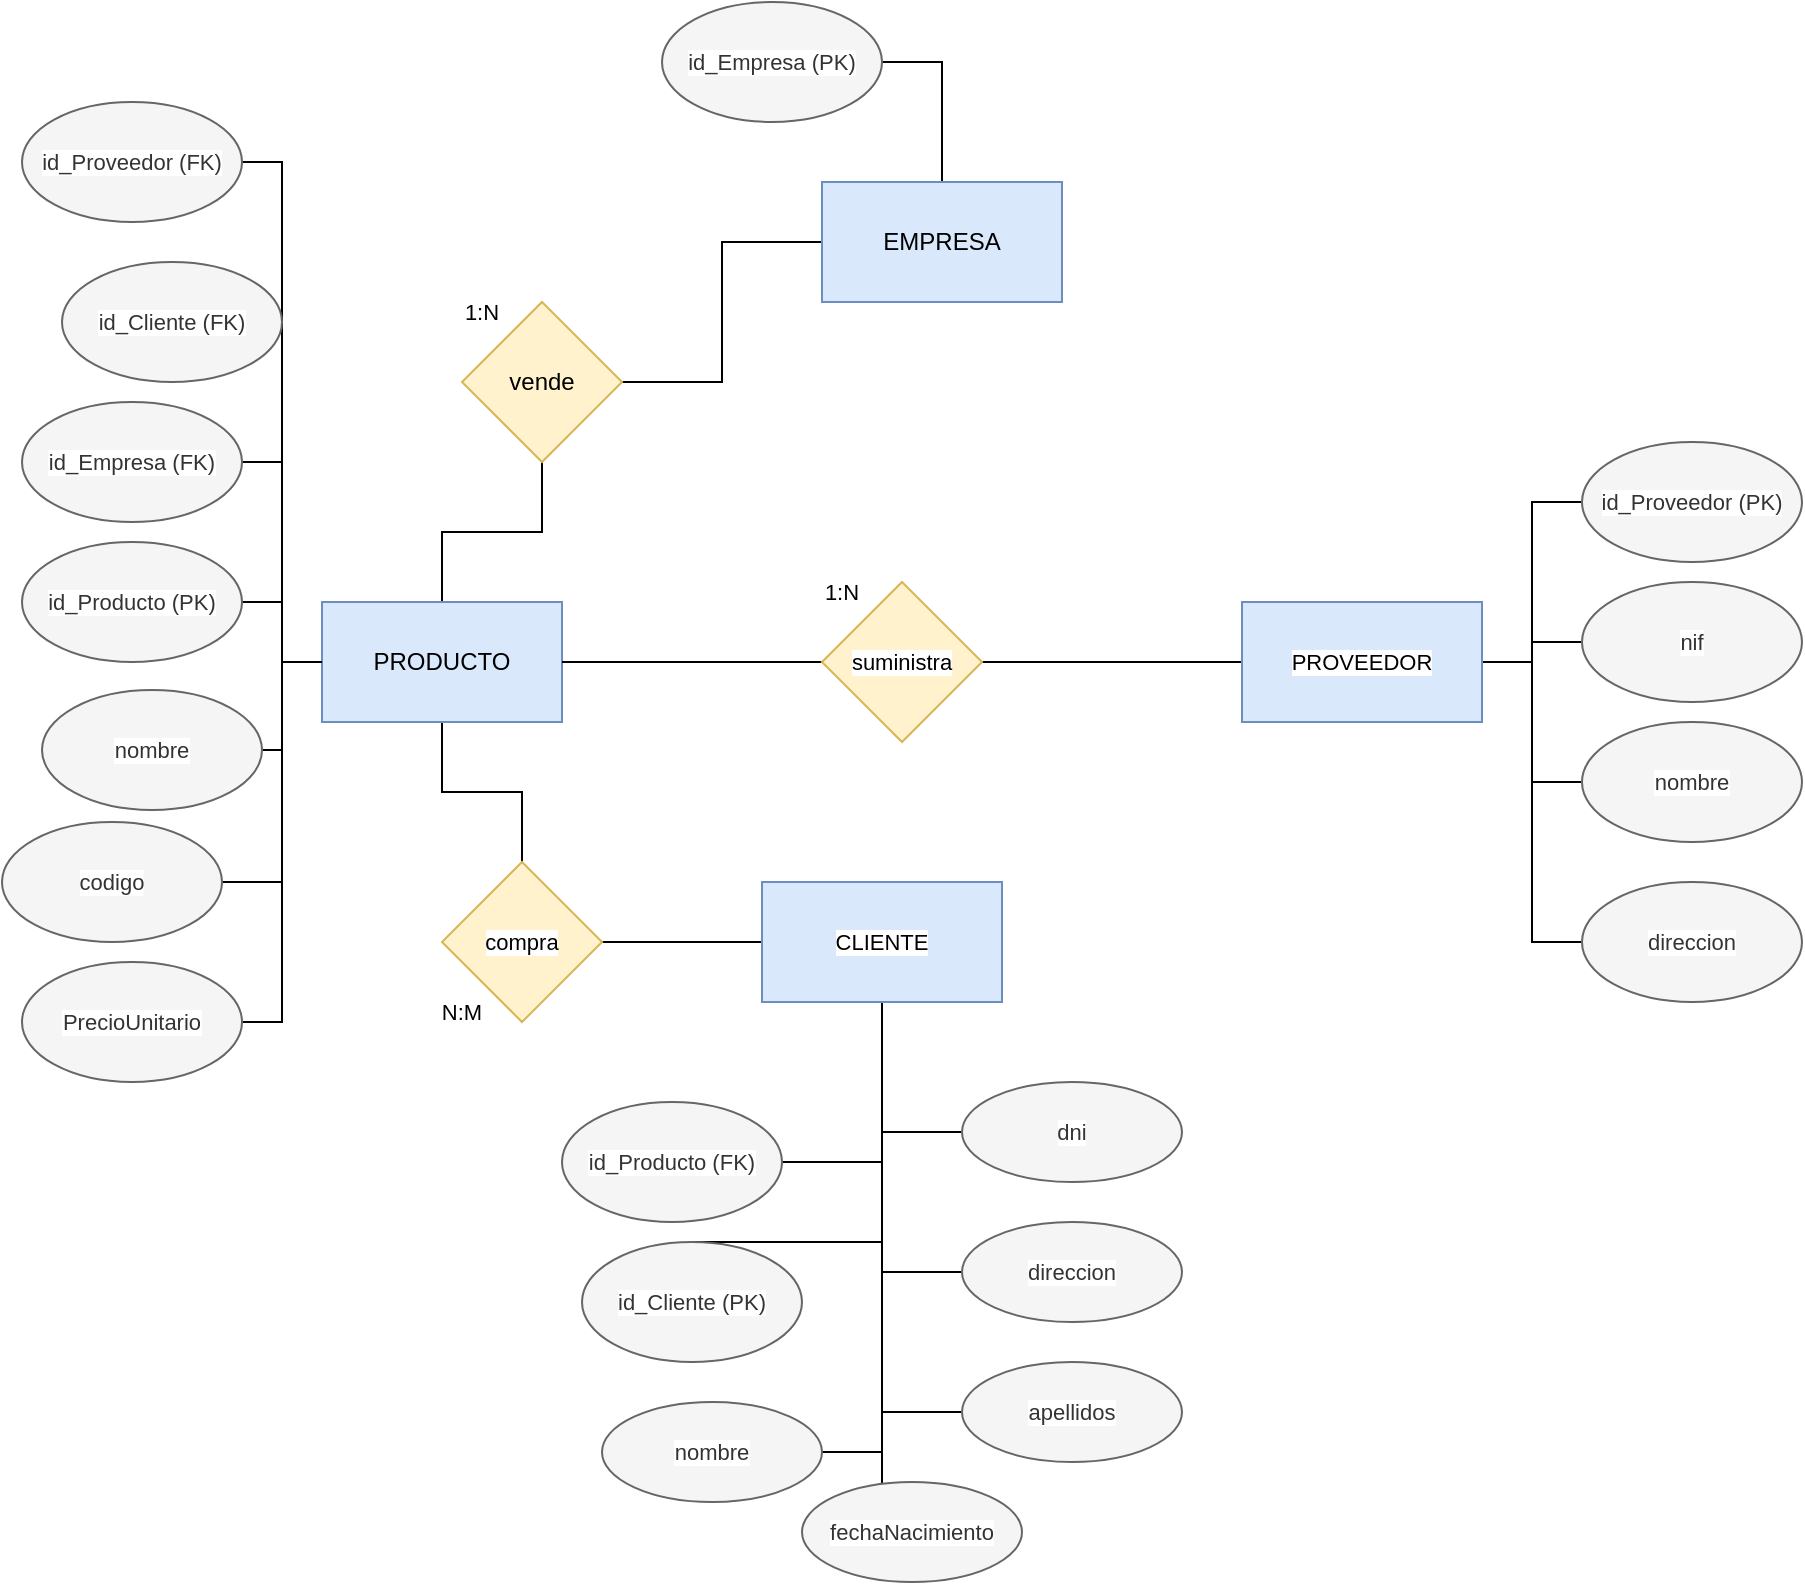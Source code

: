 <mxfile version="28.2.8">
  <diagram name="Página-1" id="TjP6vplcwAEHQ51DDp0f">
    <mxGraphModel dx="1215" dy="793" grid="1" gridSize="10" guides="1" tooltips="1" connect="1" arrows="1" fold="1" page="1" pageScale="1" pageWidth="1169" pageHeight="827" math="0" shadow="0">
      <root>
        <mxCell id="0" />
        <mxCell id="1" parent="0" />
        <mxCell id="3ZrGPwInMNfnP164Hz7_-4" style="edgeStyle=orthogonalEdgeStyle;rounded=0;orthogonalLoop=1;jettySize=auto;html=1;entryX=1;entryY=0.5;entryDx=0;entryDy=0;endArrow=none;endFill=0;" parent="1" source="3ZrGPwInMNfnP164Hz7_-1" target="3ZrGPwInMNfnP164Hz7_-2" edge="1">
          <mxGeometry relative="1" as="geometry" />
        </mxCell>
        <mxCell id="3ZrGPwInMNfnP164Hz7_-9" style="edgeStyle=orthogonalEdgeStyle;shape=connector;rounded=0;orthogonalLoop=1;jettySize=auto;html=1;entryX=1;entryY=0.5;entryDx=0;entryDy=0;strokeColor=default;align=center;verticalAlign=middle;fontFamily=Helvetica;fontSize=11;fontColor=default;labelBackgroundColor=default;endArrow=none;endFill=0;" parent="1" source="3ZrGPwInMNfnP164Hz7_-1" target="3ZrGPwInMNfnP164Hz7_-8" edge="1">
          <mxGeometry relative="1" as="geometry">
            <Array as="points">
              <mxPoint x="640" y="48" />
            </Array>
          </mxGeometry>
        </mxCell>
        <mxCell id="3ZrGPwInMNfnP164Hz7_-1" value="EMPRESA" style="whiteSpace=wrap;html=1;fillColor=#dae8fc;strokeColor=#6c8ebf;" parent="1" vertex="1">
          <mxGeometry x="580" y="108" width="120" height="60" as="geometry" />
        </mxCell>
        <mxCell id="3ZrGPwInMNfnP164Hz7_-5" style="edgeStyle=orthogonalEdgeStyle;shape=connector;rounded=0;orthogonalLoop=1;jettySize=auto;html=1;entryX=0.5;entryY=0;entryDx=0;entryDy=0;strokeColor=default;align=center;verticalAlign=middle;fontFamily=Helvetica;fontSize=11;fontColor=default;labelBackgroundColor=default;endArrow=none;endFill=0;" parent="1" source="3ZrGPwInMNfnP164Hz7_-2" target="3ZrGPwInMNfnP164Hz7_-3" edge="1">
          <mxGeometry relative="1" as="geometry" />
        </mxCell>
        <mxCell id="3ZrGPwInMNfnP164Hz7_-2" value="vende" style="rhombus;whiteSpace=wrap;html=1;fillColor=#fff2cc;strokeColor=#d6b656;" parent="1" vertex="1">
          <mxGeometry x="400" y="168" width="80" height="80" as="geometry" />
        </mxCell>
        <mxCell id="3ZrGPwInMNfnP164Hz7_-10" style="edgeStyle=orthogonalEdgeStyle;shape=connector;rounded=0;orthogonalLoop=1;jettySize=auto;html=1;entryX=1;entryY=0.5;entryDx=0;entryDy=0;strokeColor=default;align=center;verticalAlign=middle;fontFamily=Helvetica;fontSize=11;fontColor=default;labelBackgroundColor=default;endArrow=none;endFill=0;" parent="1" source="3ZrGPwInMNfnP164Hz7_-3" target="3ZrGPwInMNfnP164Hz7_-7" edge="1">
          <mxGeometry relative="1" as="geometry">
            <Array as="points">
              <mxPoint x="310" y="348" />
              <mxPoint x="310" y="248" />
            </Array>
          </mxGeometry>
        </mxCell>
        <mxCell id="3ZrGPwInMNfnP164Hz7_-12" style="edgeStyle=orthogonalEdgeStyle;shape=connector;rounded=0;orthogonalLoop=1;jettySize=auto;html=1;strokeColor=default;align=center;verticalAlign=middle;fontFamily=Helvetica;fontSize=11;fontColor=default;labelBackgroundColor=default;endArrow=none;endFill=0;" parent="1" source="3ZrGPwInMNfnP164Hz7_-3" target="3ZrGPwInMNfnP164Hz7_-11" edge="1">
          <mxGeometry relative="1" as="geometry" />
        </mxCell>
        <mxCell id="3ZrGPwInMNfnP164Hz7_-14" style="edgeStyle=orthogonalEdgeStyle;shape=connector;rounded=0;orthogonalLoop=1;jettySize=auto;html=1;strokeColor=default;align=center;verticalAlign=middle;fontFamily=Helvetica;fontSize=11;fontColor=default;labelBackgroundColor=default;endArrow=none;endFill=0;" parent="1" source="3ZrGPwInMNfnP164Hz7_-3" target="3ZrGPwInMNfnP164Hz7_-13" edge="1">
          <mxGeometry relative="1" as="geometry" />
        </mxCell>
        <mxCell id="3ZrGPwInMNfnP164Hz7_-17" style="edgeStyle=orthogonalEdgeStyle;shape=connector;rounded=0;orthogonalLoop=1;jettySize=auto;html=1;entryX=1;entryY=0.5;entryDx=0;entryDy=0;strokeColor=default;align=center;verticalAlign=middle;fontFamily=Helvetica;fontSize=11;fontColor=default;labelBackgroundColor=default;endArrow=none;endFill=0;" parent="1" source="3ZrGPwInMNfnP164Hz7_-3" target="3ZrGPwInMNfnP164Hz7_-15" edge="1">
          <mxGeometry relative="1" as="geometry">
            <Array as="points">
              <mxPoint x="310" y="348" />
              <mxPoint x="310" y="458" />
            </Array>
          </mxGeometry>
        </mxCell>
        <mxCell id="3ZrGPwInMNfnP164Hz7_-18" style="edgeStyle=orthogonalEdgeStyle;shape=connector;rounded=0;orthogonalLoop=1;jettySize=auto;html=1;entryX=1;entryY=0.5;entryDx=0;entryDy=0;strokeColor=default;align=center;verticalAlign=middle;fontFamily=Helvetica;fontSize=11;fontColor=default;labelBackgroundColor=default;endArrow=none;endFill=0;" parent="1" source="3ZrGPwInMNfnP164Hz7_-3" target="3ZrGPwInMNfnP164Hz7_-16" edge="1">
          <mxGeometry relative="1" as="geometry" />
        </mxCell>
        <mxCell id="3ZrGPwInMNfnP164Hz7_-22" style="edgeStyle=orthogonalEdgeStyle;shape=connector;rounded=0;orthogonalLoop=1;jettySize=auto;html=1;strokeColor=default;align=center;verticalAlign=middle;fontFamily=Helvetica;fontSize=11;fontColor=default;labelBackgroundColor=default;endArrow=none;endFill=0;" parent="1" source="3ZrGPwInMNfnP164Hz7_-3" target="3ZrGPwInMNfnP164Hz7_-20" edge="1">
          <mxGeometry relative="1" as="geometry" />
        </mxCell>
        <mxCell id="3ZrGPwInMNfnP164Hz7_-46" style="edgeStyle=orthogonalEdgeStyle;shape=connector;rounded=0;orthogonalLoop=1;jettySize=auto;html=1;entryX=1;entryY=0.5;entryDx=0;entryDy=0;strokeColor=default;align=center;verticalAlign=middle;fontFamily=Helvetica;fontSize=11;fontColor=default;labelBackgroundColor=default;endArrow=none;endFill=0;" parent="1" source="3ZrGPwInMNfnP164Hz7_-3" target="3ZrGPwInMNfnP164Hz7_-45" edge="1">
          <mxGeometry relative="1" as="geometry" />
        </mxCell>
        <mxCell id="3ZrGPwInMNfnP164Hz7_-3" value="PRODUCTO" style="whiteSpace=wrap;html=1;fillColor=#dae8fc;strokeColor=#6c8ebf;" parent="1" vertex="1">
          <mxGeometry x="330" y="318" width="120" height="60" as="geometry" />
        </mxCell>
        <mxCell id="3ZrGPwInMNfnP164Hz7_-6" value="1:N" style="text;html=1;whiteSpace=wrap;strokeColor=none;fillColor=none;align=center;verticalAlign=middle;rounded=0;fontFamily=Helvetica;fontSize=11;fontColor=default;labelBackgroundColor=default;" parent="1" vertex="1">
          <mxGeometry x="380" y="158" width="60" height="30" as="geometry" />
        </mxCell>
        <mxCell id="3ZrGPwInMNfnP164Hz7_-7" value="id_Empresa&amp;nbsp;(FK)" style="ellipse;whiteSpace=wrap;html=1;fontFamily=Helvetica;fontSize=11;fontColor=#333333;labelBackgroundColor=default;fillColor=#f5f5f5;strokeColor=#666666;" parent="1" vertex="1">
          <mxGeometry x="180" y="218" width="110" height="60" as="geometry" />
        </mxCell>
        <mxCell id="3ZrGPwInMNfnP164Hz7_-8" value="id_Empresa (PK)" style="ellipse;whiteSpace=wrap;html=1;fontFamily=Helvetica;fontSize=11;fontColor=#333333;labelBackgroundColor=default;fillColor=#f5f5f5;strokeColor=#666666;" parent="1" vertex="1">
          <mxGeometry x="500" y="18" width="110" height="60" as="geometry" />
        </mxCell>
        <mxCell id="3ZrGPwInMNfnP164Hz7_-11" value="nombre" style="ellipse;whiteSpace=wrap;html=1;fontFamily=Helvetica;fontSize=11;fontColor=#333333;labelBackgroundColor=default;fillColor=#f5f5f5;strokeColor=#666666;" parent="1" vertex="1">
          <mxGeometry x="190" y="362" width="110" height="60" as="geometry" />
        </mxCell>
        <mxCell id="3ZrGPwInMNfnP164Hz7_-13" value="id_Producto&amp;nbsp;(PK)" style="ellipse;whiteSpace=wrap;html=1;fontFamily=Helvetica;fontSize=11;fontColor=#333333;labelBackgroundColor=default;fillColor=#f5f5f5;strokeColor=#666666;" parent="1" vertex="1">
          <mxGeometry x="180" y="288" width="110" height="60" as="geometry" />
        </mxCell>
        <mxCell id="3ZrGPwInMNfnP164Hz7_-15" value="codigo" style="ellipse;whiteSpace=wrap;html=1;fontFamily=Helvetica;fontSize=11;fontColor=#333333;labelBackgroundColor=default;fillColor=#f5f5f5;strokeColor=#666666;" parent="1" vertex="1">
          <mxGeometry x="170" y="428" width="110" height="60" as="geometry" />
        </mxCell>
        <mxCell id="3ZrGPwInMNfnP164Hz7_-16" value="PrecioUnitario" style="ellipse;whiteSpace=wrap;html=1;fontFamily=Helvetica;fontSize=11;fontColor=#333333;labelBackgroundColor=default;fillColor=#f5f5f5;strokeColor=#666666;" parent="1" vertex="1">
          <mxGeometry x="180" y="498" width="110" height="60" as="geometry" />
        </mxCell>
        <mxCell id="3ZrGPwInMNfnP164Hz7_-21" style="edgeStyle=orthogonalEdgeStyle;shape=connector;rounded=0;orthogonalLoop=1;jettySize=auto;html=1;entryX=1;entryY=0.5;entryDx=0;entryDy=0;strokeColor=default;align=center;verticalAlign=middle;fontFamily=Helvetica;fontSize=11;fontColor=default;labelBackgroundColor=default;endArrow=none;endFill=0;" parent="1" source="3ZrGPwInMNfnP164Hz7_-19" target="3ZrGPwInMNfnP164Hz7_-20" edge="1">
          <mxGeometry relative="1" as="geometry" />
        </mxCell>
        <mxCell id="3ZrGPwInMNfnP164Hz7_-25" style="edgeStyle=orthogonalEdgeStyle;shape=connector;rounded=0;orthogonalLoop=1;jettySize=auto;html=1;entryX=1;entryY=0.5;entryDx=0;entryDy=0;strokeColor=default;align=center;verticalAlign=middle;fontFamily=Helvetica;fontSize=11;fontColor=default;labelBackgroundColor=default;endArrow=none;endFill=0;" parent="1" source="3ZrGPwInMNfnP164Hz7_-19" target="3ZrGPwInMNfnP164Hz7_-24" edge="1">
          <mxGeometry relative="1" as="geometry" />
        </mxCell>
        <mxCell id="3ZrGPwInMNfnP164Hz7_-27" style="edgeStyle=orthogonalEdgeStyle;shape=connector;rounded=0;orthogonalLoop=1;jettySize=auto;html=1;entryX=0.5;entryY=0;entryDx=0;entryDy=0;strokeColor=default;align=center;verticalAlign=middle;fontFamily=Helvetica;fontSize=11;fontColor=default;labelBackgroundColor=default;endArrow=none;endFill=0;" parent="1" source="3ZrGPwInMNfnP164Hz7_-19" target="3ZrGPwInMNfnP164Hz7_-26" edge="1">
          <mxGeometry relative="1" as="geometry">
            <Array as="points">
              <mxPoint x="610" y="638" />
            </Array>
          </mxGeometry>
        </mxCell>
        <mxCell id="3ZrGPwInMNfnP164Hz7_-35" style="edgeStyle=orthogonalEdgeStyle;shape=connector;rounded=0;orthogonalLoop=1;jettySize=auto;html=1;entryX=1;entryY=0.5;entryDx=0;entryDy=0;strokeColor=default;align=center;verticalAlign=middle;fontFamily=Helvetica;fontSize=11;fontColor=default;labelBackgroundColor=default;endArrow=none;endFill=0;" parent="1" source="3ZrGPwInMNfnP164Hz7_-19" target="3ZrGPwInMNfnP164Hz7_-30" edge="1">
          <mxGeometry relative="1" as="geometry" />
        </mxCell>
        <mxCell id="3ZrGPwInMNfnP164Hz7_-36" style="edgeStyle=orthogonalEdgeStyle;shape=connector;rounded=0;orthogonalLoop=1;jettySize=auto;html=1;strokeColor=default;align=center;verticalAlign=middle;fontFamily=Helvetica;fontSize=11;fontColor=default;labelBackgroundColor=default;endArrow=none;endFill=0;" parent="1" source="3ZrGPwInMNfnP164Hz7_-19" target="3ZrGPwInMNfnP164Hz7_-34" edge="1">
          <mxGeometry relative="1" as="geometry">
            <Array as="points">
              <mxPoint x="610" y="698" />
              <mxPoint x="610" y="698" />
            </Array>
          </mxGeometry>
        </mxCell>
        <mxCell id="3ZrGPwInMNfnP164Hz7_-37" style="edgeStyle=orthogonalEdgeStyle;shape=connector;rounded=0;orthogonalLoop=1;jettySize=auto;html=1;entryX=0;entryY=0.5;entryDx=0;entryDy=0;strokeColor=default;align=center;verticalAlign=middle;fontFamily=Helvetica;fontSize=11;fontColor=default;labelBackgroundColor=default;endArrow=none;endFill=0;" parent="1" source="3ZrGPwInMNfnP164Hz7_-19" target="3ZrGPwInMNfnP164Hz7_-31" edge="1">
          <mxGeometry relative="1" as="geometry" />
        </mxCell>
        <mxCell id="3ZrGPwInMNfnP164Hz7_-38" style="edgeStyle=orthogonalEdgeStyle;shape=connector;rounded=0;orthogonalLoop=1;jettySize=auto;html=1;entryX=0;entryY=0.5;entryDx=0;entryDy=0;strokeColor=default;align=center;verticalAlign=middle;fontFamily=Helvetica;fontSize=11;fontColor=default;labelBackgroundColor=default;endArrow=none;endFill=0;" parent="1" source="3ZrGPwInMNfnP164Hz7_-19" target="3ZrGPwInMNfnP164Hz7_-33" edge="1">
          <mxGeometry relative="1" as="geometry" />
        </mxCell>
        <mxCell id="3ZrGPwInMNfnP164Hz7_-39" style="edgeStyle=orthogonalEdgeStyle;shape=connector;rounded=0;orthogonalLoop=1;jettySize=auto;html=1;entryX=0;entryY=0.5;entryDx=0;entryDy=0;strokeColor=default;align=center;verticalAlign=middle;fontFamily=Helvetica;fontSize=11;fontColor=default;labelBackgroundColor=default;endArrow=none;endFill=0;" parent="1" source="3ZrGPwInMNfnP164Hz7_-19" target="3ZrGPwInMNfnP164Hz7_-32" edge="1">
          <mxGeometry relative="1" as="geometry" />
        </mxCell>
        <mxCell id="3ZrGPwInMNfnP164Hz7_-19" value="CLIENTE" style="whiteSpace=wrap;html=1;fontFamily=Helvetica;fontSize=11;labelBackgroundColor=default;fillColor=#dae8fc;strokeColor=#6c8ebf;" parent="1" vertex="1">
          <mxGeometry x="550" y="458" width="120" height="60" as="geometry" />
        </mxCell>
        <mxCell id="3ZrGPwInMNfnP164Hz7_-20" value="compra" style="rhombus;whiteSpace=wrap;html=1;fontFamily=Helvetica;fontSize=11;labelBackgroundColor=default;fillColor=#fff2cc;strokeColor=#d6b656;" parent="1" vertex="1">
          <mxGeometry x="390" y="448" width="80" height="80" as="geometry" />
        </mxCell>
        <mxCell id="3ZrGPwInMNfnP164Hz7_-23" value="N:M" style="text;html=1;whiteSpace=wrap;strokeColor=none;fillColor=none;align=center;verticalAlign=middle;rounded=0;fontFamily=Helvetica;fontSize=11;fontColor=default;labelBackgroundColor=default;" parent="1" vertex="1">
          <mxGeometry x="370" y="508" width="60" height="30" as="geometry" />
        </mxCell>
        <mxCell id="3ZrGPwInMNfnP164Hz7_-24" value="id_Producto&amp;nbsp;(FK)" style="ellipse;whiteSpace=wrap;html=1;fontFamily=Helvetica;fontSize=11;fontColor=#333333;labelBackgroundColor=default;fillColor=#f5f5f5;strokeColor=#666666;" parent="1" vertex="1">
          <mxGeometry x="450" y="568" width="110" height="60" as="geometry" />
        </mxCell>
        <mxCell id="3ZrGPwInMNfnP164Hz7_-26" value="id_Cliente&amp;nbsp;(PK)" style="ellipse;whiteSpace=wrap;html=1;fontFamily=Helvetica;fontSize=11;fontColor=#333333;labelBackgroundColor=default;fillColor=#f5f5f5;strokeColor=#666666;" parent="1" vertex="1">
          <mxGeometry x="460" y="638" width="110" height="60" as="geometry" />
        </mxCell>
        <mxCell id="3ZrGPwInMNfnP164Hz7_-29" style="edgeStyle=orthogonalEdgeStyle;shape=connector;rounded=0;orthogonalLoop=1;jettySize=auto;html=1;entryX=0;entryY=0.5;entryDx=0;entryDy=0;strokeColor=default;align=center;verticalAlign=middle;fontFamily=Helvetica;fontSize=11;fontColor=default;labelBackgroundColor=default;endArrow=none;endFill=0;" parent="1" source="3ZrGPwInMNfnP164Hz7_-28" target="3ZrGPwInMNfnP164Hz7_-3" edge="1">
          <mxGeometry relative="1" as="geometry">
            <Array as="points">
              <mxPoint x="310" y="348" />
            </Array>
          </mxGeometry>
        </mxCell>
        <mxCell id="3ZrGPwInMNfnP164Hz7_-28" value="id_Cliente&amp;nbsp;(FK)" style="ellipse;whiteSpace=wrap;html=1;fontFamily=Helvetica;fontSize=11;fontColor=#333333;labelBackgroundColor=default;fillColor=#f5f5f5;strokeColor=#666666;" parent="1" vertex="1">
          <mxGeometry x="200" y="148" width="110" height="60" as="geometry" />
        </mxCell>
        <mxCell id="3ZrGPwInMNfnP164Hz7_-30" value="nombre" style="ellipse;whiteSpace=wrap;html=1;fontFamily=Helvetica;fontSize=11;fontColor=#333333;labelBackgroundColor=default;fillColor=#f5f5f5;strokeColor=#666666;" parent="1" vertex="1">
          <mxGeometry x="470" y="718" width="110" height="50" as="geometry" />
        </mxCell>
        <mxCell id="3ZrGPwInMNfnP164Hz7_-31" value="apellidos" style="ellipse;whiteSpace=wrap;html=1;fontFamily=Helvetica;fontSize=11;fontColor=#333333;labelBackgroundColor=default;fillColor=#f5f5f5;strokeColor=#666666;" parent="1" vertex="1">
          <mxGeometry x="650" y="698" width="110" height="50" as="geometry" />
        </mxCell>
        <mxCell id="3ZrGPwInMNfnP164Hz7_-32" value="dni" style="ellipse;whiteSpace=wrap;html=1;fontFamily=Helvetica;fontSize=11;fontColor=#333333;labelBackgroundColor=default;fillColor=#f5f5f5;strokeColor=#666666;" parent="1" vertex="1">
          <mxGeometry x="650" y="558" width="110" height="50" as="geometry" />
        </mxCell>
        <mxCell id="3ZrGPwInMNfnP164Hz7_-33" value="direccion" style="ellipse;whiteSpace=wrap;html=1;fontFamily=Helvetica;fontSize=11;fontColor=#333333;labelBackgroundColor=default;fillColor=#f5f5f5;strokeColor=#666666;" parent="1" vertex="1">
          <mxGeometry x="650" y="628" width="110" height="50" as="geometry" />
        </mxCell>
        <mxCell id="3ZrGPwInMNfnP164Hz7_-34" value="fechaNacimiento" style="ellipse;whiteSpace=wrap;html=1;fontFamily=Helvetica;fontSize=11;fontColor=#333333;labelBackgroundColor=default;fillColor=#f5f5f5;strokeColor=#666666;" parent="1" vertex="1">
          <mxGeometry x="570" y="758" width="110" height="50" as="geometry" />
        </mxCell>
        <mxCell id="3ZrGPwInMNfnP164Hz7_-42" style="edgeStyle=orthogonalEdgeStyle;shape=connector;rounded=0;orthogonalLoop=1;jettySize=auto;html=1;entryX=1;entryY=0.5;entryDx=0;entryDy=0;strokeColor=default;align=center;verticalAlign=middle;fontFamily=Helvetica;fontSize=11;fontColor=default;labelBackgroundColor=default;endArrow=none;endFill=0;" parent="1" source="3ZrGPwInMNfnP164Hz7_-40" target="3ZrGPwInMNfnP164Hz7_-41" edge="1">
          <mxGeometry relative="1" as="geometry" />
        </mxCell>
        <mxCell id="3ZrGPwInMNfnP164Hz7_-48" style="edgeStyle=orthogonalEdgeStyle;shape=connector;rounded=0;orthogonalLoop=1;jettySize=auto;html=1;entryX=0;entryY=0.5;entryDx=0;entryDy=0;strokeColor=default;align=center;verticalAlign=middle;fontFamily=Helvetica;fontSize=11;fontColor=default;labelBackgroundColor=default;endArrow=none;endFill=0;" parent="1" source="3ZrGPwInMNfnP164Hz7_-40" target="3ZrGPwInMNfnP164Hz7_-47" edge="1">
          <mxGeometry relative="1" as="geometry" />
        </mxCell>
        <mxCell id="3ZrGPwInMNfnP164Hz7_-52" style="edgeStyle=orthogonalEdgeStyle;shape=connector;rounded=0;orthogonalLoop=1;jettySize=auto;html=1;entryX=0;entryY=0.5;entryDx=0;entryDy=0;strokeColor=default;align=center;verticalAlign=middle;fontFamily=Helvetica;fontSize=11;fontColor=default;labelBackgroundColor=default;endArrow=none;endFill=0;" parent="1" source="3ZrGPwInMNfnP164Hz7_-40" target="3ZrGPwInMNfnP164Hz7_-49" edge="1">
          <mxGeometry relative="1" as="geometry" />
        </mxCell>
        <mxCell id="3ZrGPwInMNfnP164Hz7_-53" style="edgeStyle=orthogonalEdgeStyle;shape=connector;rounded=0;orthogonalLoop=1;jettySize=auto;html=1;entryX=0;entryY=0.5;entryDx=0;entryDy=0;strokeColor=default;align=center;verticalAlign=middle;fontFamily=Helvetica;fontSize=11;fontColor=default;labelBackgroundColor=default;endArrow=none;endFill=0;" parent="1" source="3ZrGPwInMNfnP164Hz7_-40" target="3ZrGPwInMNfnP164Hz7_-50" edge="1">
          <mxGeometry relative="1" as="geometry" />
        </mxCell>
        <mxCell id="3ZrGPwInMNfnP164Hz7_-54" style="edgeStyle=orthogonalEdgeStyle;shape=connector;rounded=0;orthogonalLoop=1;jettySize=auto;html=1;entryX=0;entryY=0.5;entryDx=0;entryDy=0;strokeColor=default;align=center;verticalAlign=middle;fontFamily=Helvetica;fontSize=11;fontColor=default;labelBackgroundColor=default;endArrow=none;endFill=0;" parent="1" source="3ZrGPwInMNfnP164Hz7_-40" target="3ZrGPwInMNfnP164Hz7_-51" edge="1">
          <mxGeometry relative="1" as="geometry" />
        </mxCell>
        <mxCell id="3ZrGPwInMNfnP164Hz7_-40" value="PROVEEDOR" style="whiteSpace=wrap;html=1;fontFamily=Helvetica;fontSize=11;labelBackgroundColor=default;fillColor=#dae8fc;strokeColor=#6c8ebf;" parent="1" vertex="1">
          <mxGeometry x="790" y="318" width="120" height="60" as="geometry" />
        </mxCell>
        <mxCell id="3ZrGPwInMNfnP164Hz7_-43" style="edgeStyle=orthogonalEdgeStyle;shape=connector;rounded=0;orthogonalLoop=1;jettySize=auto;html=1;strokeColor=default;align=center;verticalAlign=middle;fontFamily=Helvetica;fontSize=11;fontColor=default;labelBackgroundColor=default;endArrow=none;endFill=0;" parent="1" source="3ZrGPwInMNfnP164Hz7_-41" target="3ZrGPwInMNfnP164Hz7_-3" edge="1">
          <mxGeometry relative="1" as="geometry" />
        </mxCell>
        <mxCell id="3ZrGPwInMNfnP164Hz7_-41" value="suministra" style="rhombus;whiteSpace=wrap;html=1;fontFamily=Helvetica;fontSize=11;labelBackgroundColor=default;fillColor=#fff2cc;strokeColor=#d6b656;" parent="1" vertex="1">
          <mxGeometry x="580" y="308" width="80" height="80" as="geometry" />
        </mxCell>
        <mxCell id="3ZrGPwInMNfnP164Hz7_-44" value="1:N" style="text;html=1;whiteSpace=wrap;strokeColor=none;fillColor=none;align=center;verticalAlign=middle;rounded=0;fontFamily=Helvetica;fontSize=11;fontColor=default;labelBackgroundColor=default;" parent="1" vertex="1">
          <mxGeometry x="560" y="298" width="60" height="30" as="geometry" />
        </mxCell>
        <mxCell id="3ZrGPwInMNfnP164Hz7_-45" value="id_Proveedor (FK)" style="ellipse;whiteSpace=wrap;html=1;fontFamily=Helvetica;fontSize=11;fontColor=#333333;labelBackgroundColor=default;fillColor=#f5f5f5;strokeColor=#666666;" parent="1" vertex="1">
          <mxGeometry x="180" y="68" width="110" height="60" as="geometry" />
        </mxCell>
        <mxCell id="3ZrGPwInMNfnP164Hz7_-47" value="id_Proveedor&amp;nbsp;(PK)" style="ellipse;whiteSpace=wrap;html=1;fontFamily=Helvetica;fontSize=11;fontColor=#333333;labelBackgroundColor=default;fillColor=#f5f5f5;strokeColor=#666666;" parent="1" vertex="1">
          <mxGeometry x="960" y="238" width="110" height="60" as="geometry" />
        </mxCell>
        <mxCell id="3ZrGPwInMNfnP164Hz7_-49" value="nif" style="ellipse;whiteSpace=wrap;html=1;fontFamily=Helvetica;fontSize=11;fontColor=#333333;labelBackgroundColor=default;fillColor=#f5f5f5;strokeColor=#666666;" parent="1" vertex="1">
          <mxGeometry x="960" y="308" width="110" height="60" as="geometry" />
        </mxCell>
        <mxCell id="3ZrGPwInMNfnP164Hz7_-50" value="nombre" style="ellipse;whiteSpace=wrap;html=1;fontFamily=Helvetica;fontSize=11;fontColor=#333333;labelBackgroundColor=default;fillColor=#f5f5f5;strokeColor=#666666;" parent="1" vertex="1">
          <mxGeometry x="960" y="378" width="110" height="60" as="geometry" />
        </mxCell>
        <mxCell id="3ZrGPwInMNfnP164Hz7_-51" value="direccion" style="ellipse;whiteSpace=wrap;html=1;fontFamily=Helvetica;fontSize=11;fontColor=#333333;labelBackgroundColor=default;fillColor=#f5f5f5;strokeColor=#666666;" parent="1" vertex="1">
          <mxGeometry x="960" y="458" width="110" height="60" as="geometry" />
        </mxCell>
      </root>
    </mxGraphModel>
  </diagram>
</mxfile>
